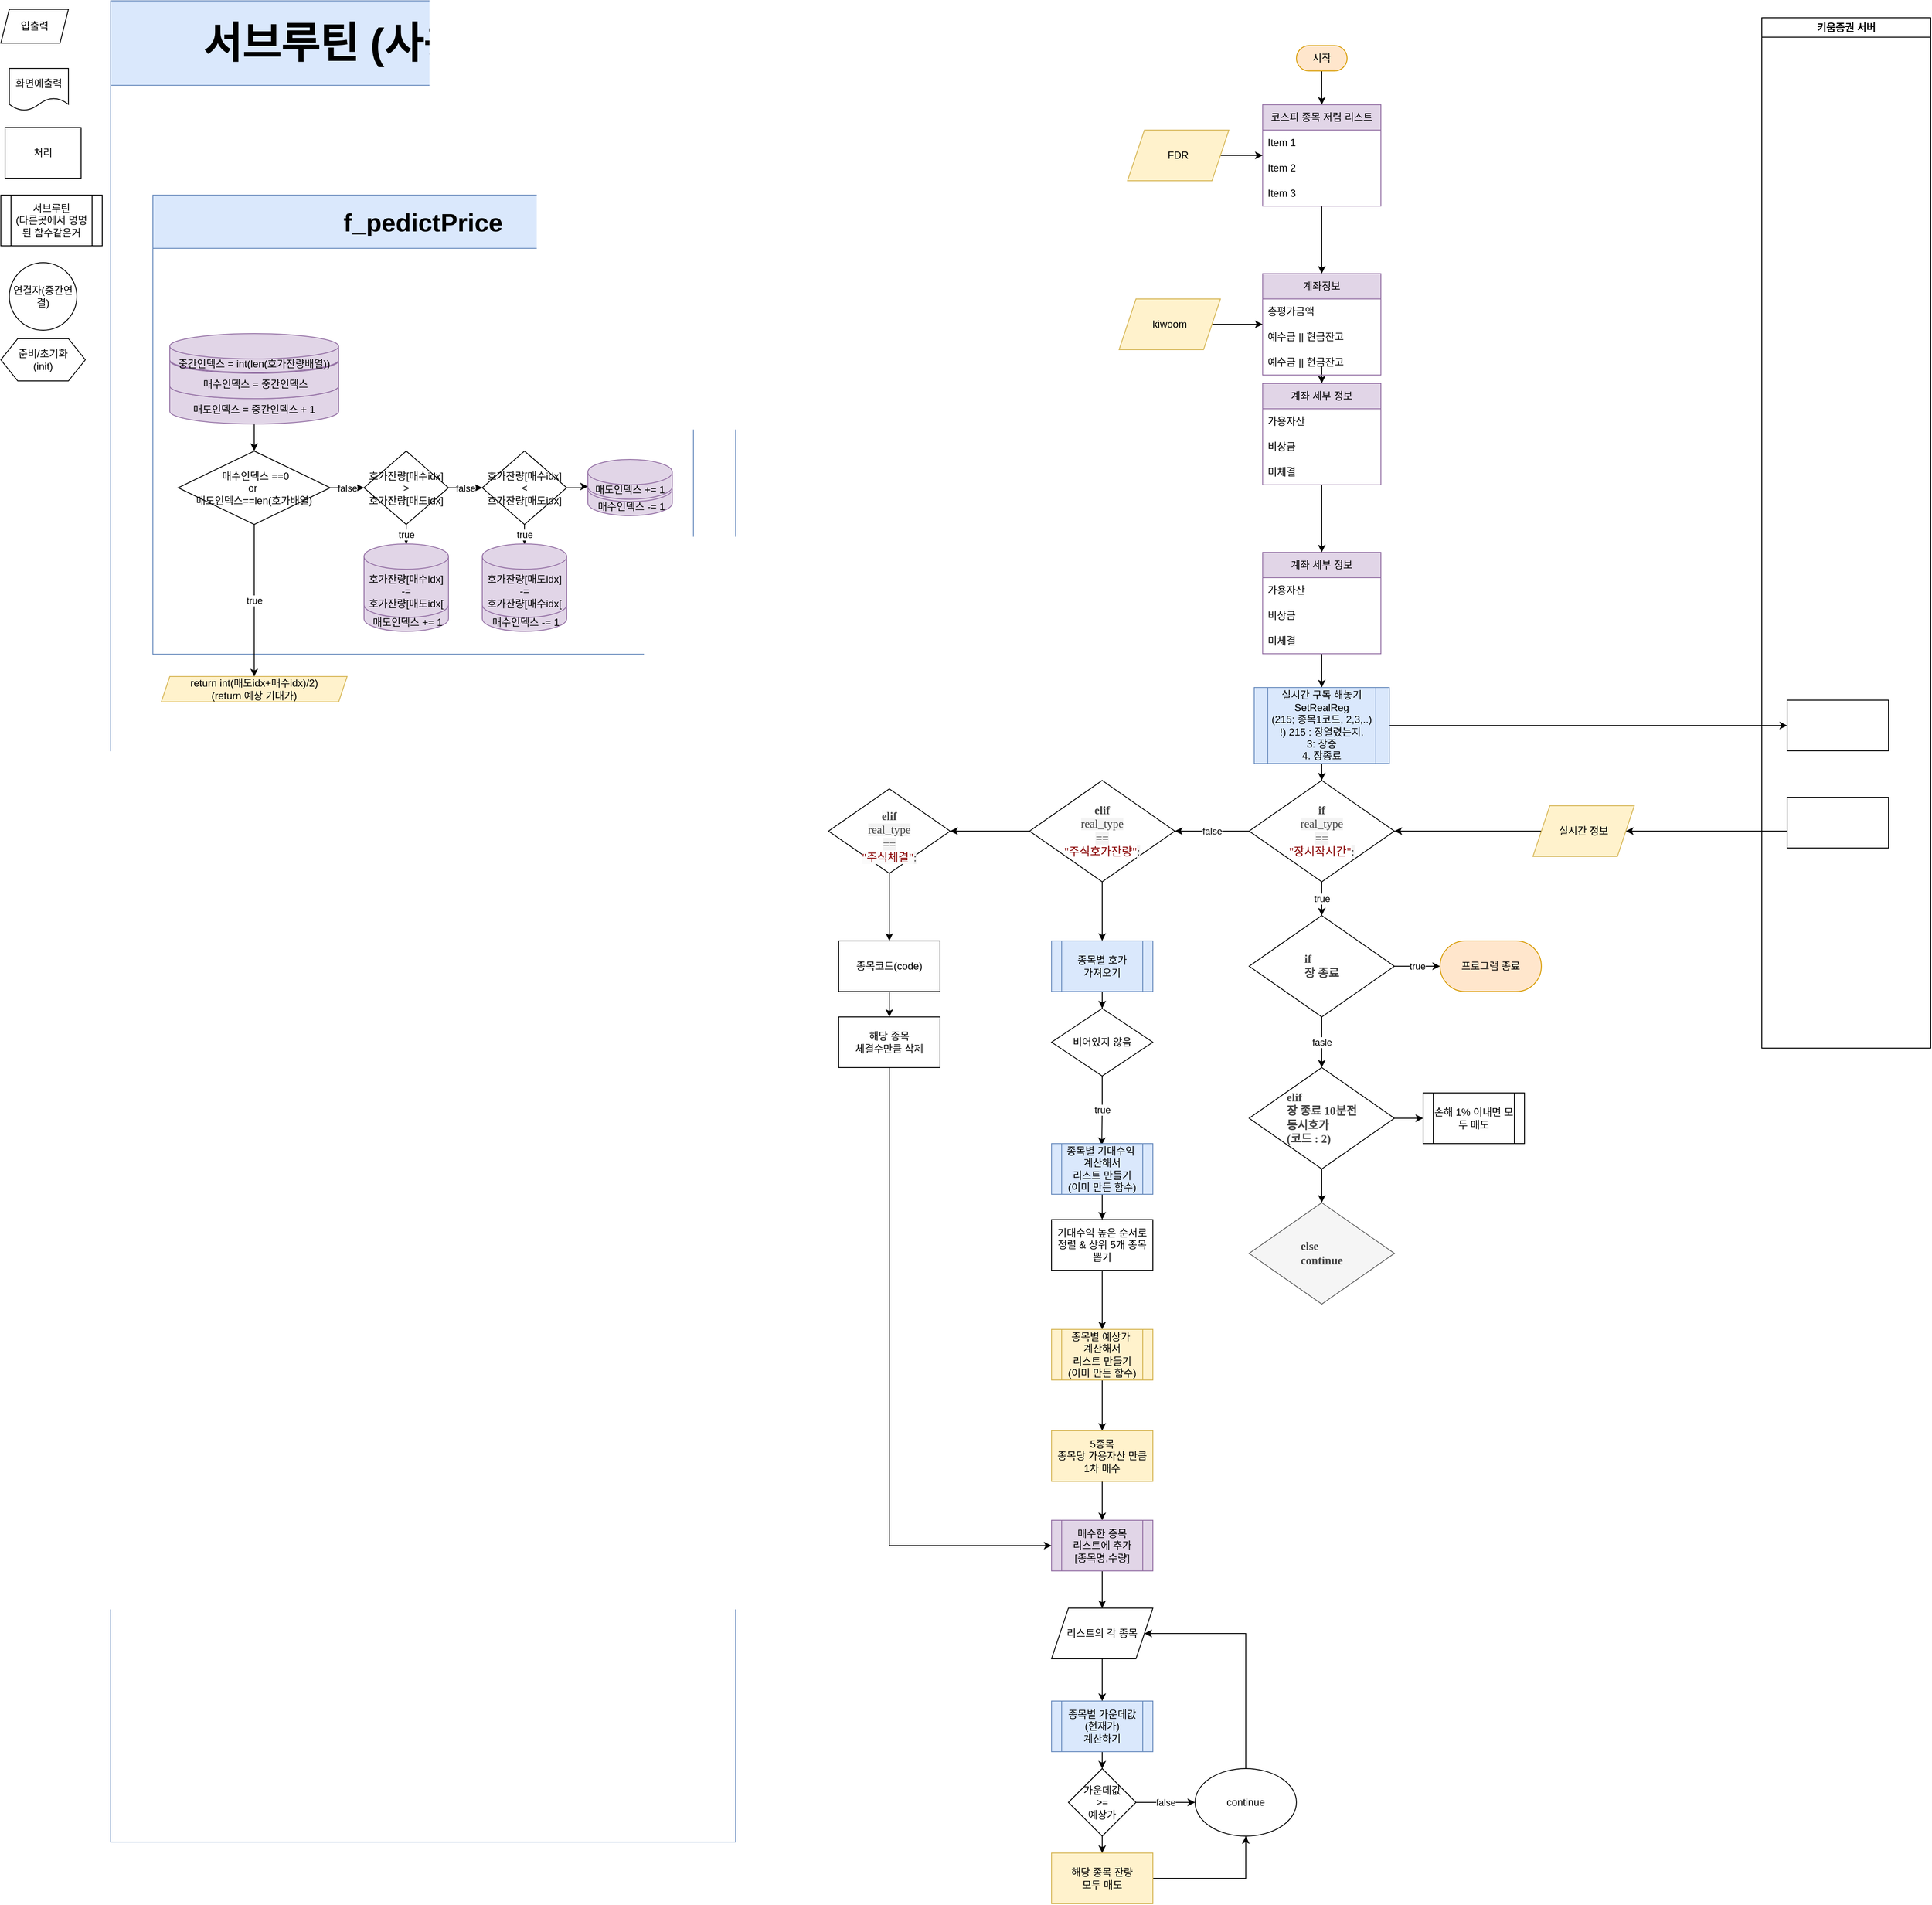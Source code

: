 <mxfile version="21.6.8" type="device">
  <diagram id="YGjR6Hj0XNhJJaSU7bKo" name="페이지-1">
    <mxGraphModel dx="1727" dy="-1315" grid="1" gridSize="10" guides="1" tooltips="1" connect="1" arrows="1" fold="1" page="1" pageScale="1" pageWidth="827" pageHeight="1169" math="0" shadow="0">
      <root>
        <mxCell id="0" />
        <mxCell id="1" parent="0" />
        <mxCell id="ONEI5FyIC6HbMwGvxSEx-1" value="&lt;font style=&quot;font-size: 50px;&quot;&gt;서브루틴 (사용될 함수들)&lt;/font&gt;" style="swimlane;whiteSpace=wrap;html=1;startSize=100;fillColor=#dae8fc;strokeColor=#6c8ebf;" vertex="1" parent="1">
          <mxGeometry x="140" y="2350" width="740" height="2180" as="geometry" />
        </mxCell>
        <mxCell id="ONEI5FyIC6HbMwGvxSEx-2" value="&lt;font style=&quot;font-size: 30px;&quot;&gt;f_pedictPrice&lt;/font&gt;" style="swimlane;whiteSpace=wrap;html=1;startSize=63;fillColor=#dae8fc;strokeColor=#6c8ebf;" vertex="1" parent="ONEI5FyIC6HbMwGvxSEx-1">
          <mxGeometry x="50" y="230" width="640" height="543.5" as="geometry" />
        </mxCell>
        <mxCell id="ONEI5FyIC6HbMwGvxSEx-3" value="&amp;nbsp;매수인덱스 -= 1" style="shape=cylinder3;whiteSpace=wrap;html=1;boundedLbl=1;backgroundOutline=1;size=15;fillColor=#e1d5e7;strokeColor=#9673a6;" vertex="1" parent="ONEI5FyIC6HbMwGvxSEx-2">
          <mxGeometry x="515" y="333" width="100" height="46.5" as="geometry" />
        </mxCell>
        <mxCell id="ONEI5FyIC6HbMwGvxSEx-4" value="&amp;nbsp;매도인덱스 += 1" style="shape=cylinder3;whiteSpace=wrap;html=1;boundedLbl=1;backgroundOutline=1;size=15;fillColor=#e1d5e7;strokeColor=#9673a6;" vertex="1" parent="ONEI5FyIC6HbMwGvxSEx-2">
          <mxGeometry x="250" y="470" width="100" height="46.5" as="geometry" />
        </mxCell>
        <mxCell id="ONEI5FyIC6HbMwGvxSEx-5" value="호가잔량[매수idx]&lt;br&gt;-=&lt;br&gt;호가잔량[매도idx[" style="shape=cylinder3;whiteSpace=wrap;html=1;boundedLbl=1;backgroundOutline=1;size=15;fillColor=#e1d5e7;strokeColor=#9673a6;" vertex="1" parent="ONEI5FyIC6HbMwGvxSEx-2">
          <mxGeometry x="250" y="413" width="100" height="87" as="geometry" />
        </mxCell>
        <mxCell id="ONEI5FyIC6HbMwGvxSEx-6" style="edgeStyle=orthogonalEdgeStyle;rounded=0;orthogonalLoop=1;jettySize=auto;html=1;" edge="1" parent="ONEI5FyIC6HbMwGvxSEx-2" source="ONEI5FyIC6HbMwGvxSEx-7">
          <mxGeometry relative="1" as="geometry">
            <mxPoint x="120.0" y="303" as="targetPoint" />
          </mxGeometry>
        </mxCell>
        <mxCell id="ONEI5FyIC6HbMwGvxSEx-7" value="매도인덱스 = 중간인덱스 + 1" style="shape=cylinder3;whiteSpace=wrap;html=1;boundedLbl=1;backgroundOutline=1;size=15;fillColor=#e1d5e7;strokeColor=#9673a6;" vertex="1" parent="ONEI5FyIC6HbMwGvxSEx-2">
          <mxGeometry x="20" y="211" width="200" height="60" as="geometry" />
        </mxCell>
        <mxCell id="ONEI5FyIC6HbMwGvxSEx-8" value="&amp;nbsp;매수인덱스 = 중간인덱스" style="shape=cylinder3;whiteSpace=wrap;html=1;boundedLbl=1;backgroundOutline=1;size=15;fillColor=#e1d5e7;strokeColor=#9673a6;" vertex="1" parent="ONEI5FyIC6HbMwGvxSEx-2">
          <mxGeometry x="20" y="181" width="200" height="60" as="geometry" />
        </mxCell>
        <mxCell id="ONEI5FyIC6HbMwGvxSEx-9" value="중간인덱스 = int(len(호가잔량배열))" style="shape=cylinder3;whiteSpace=wrap;html=1;boundedLbl=1;backgroundOutline=1;size=15;fillColor=#e1d5e7;strokeColor=#9673a6;" vertex="1" parent="ONEI5FyIC6HbMwGvxSEx-2">
          <mxGeometry x="20" y="164" width="200" height="46" as="geometry" />
        </mxCell>
        <mxCell id="ONEI5FyIC6HbMwGvxSEx-10" value="false" style="edgeStyle=orthogonalEdgeStyle;rounded=0;orthogonalLoop=1;jettySize=auto;html=1;" edge="1" parent="ONEI5FyIC6HbMwGvxSEx-2" source="ONEI5FyIC6HbMwGvxSEx-11" target="ONEI5FyIC6HbMwGvxSEx-14">
          <mxGeometry relative="1" as="geometry" />
        </mxCell>
        <mxCell id="ONEI5FyIC6HbMwGvxSEx-11" value="&amp;nbsp;매수인덱스 ==0&lt;br&gt;or&amp;nbsp;&lt;br&gt;매도인덱스==len(호가배열)" style="rhombus;whiteSpace=wrap;html=1;" vertex="1" parent="ONEI5FyIC6HbMwGvxSEx-2">
          <mxGeometry x="30" y="303" width="180" height="87" as="geometry" />
        </mxCell>
        <mxCell id="ONEI5FyIC6HbMwGvxSEx-12" value="true" style="edgeStyle=orthogonalEdgeStyle;rounded=0;orthogonalLoop=1;jettySize=auto;html=1;entryX=0.5;entryY=0;entryDx=0;entryDy=0;entryPerimeter=0;" edge="1" parent="ONEI5FyIC6HbMwGvxSEx-2" target="ONEI5FyIC6HbMwGvxSEx-5">
          <mxGeometry relative="1" as="geometry">
            <mxPoint x="300" y="390" as="sourcePoint" />
            <mxPoint x="300" y="483.5" as="targetPoint" />
          </mxGeometry>
        </mxCell>
        <mxCell id="ONEI5FyIC6HbMwGvxSEx-13" value="false" style="edgeStyle=orthogonalEdgeStyle;rounded=0;orthogonalLoop=1;jettySize=auto;html=1;entryX=0;entryY=0.5;entryDx=0;entryDy=0;" edge="1" parent="ONEI5FyIC6HbMwGvxSEx-2" source="ONEI5FyIC6HbMwGvxSEx-14" target="ONEI5FyIC6HbMwGvxSEx-16">
          <mxGeometry relative="1" as="geometry">
            <mxPoint x="380.044" y="346.538" as="targetPoint" />
          </mxGeometry>
        </mxCell>
        <mxCell id="ONEI5FyIC6HbMwGvxSEx-14" value="호가잔량[매수idx]&lt;br&gt;&amp;gt;&lt;br&gt;호가잔량[매도idx]" style="rhombus;whiteSpace=wrap;html=1;" vertex="1" parent="ONEI5FyIC6HbMwGvxSEx-2">
          <mxGeometry x="250" y="303" width="100" height="87" as="geometry" />
        </mxCell>
        <mxCell id="ONEI5FyIC6HbMwGvxSEx-15" value="true" style="edgeStyle=orthogonalEdgeStyle;rounded=0;orthogonalLoop=1;jettySize=auto;html=1;entryX=0.5;entryY=0;entryDx=0;entryDy=0;entryPerimeter=0;" edge="1" parent="ONEI5FyIC6HbMwGvxSEx-2" source="ONEI5FyIC6HbMwGvxSEx-16" target="ONEI5FyIC6HbMwGvxSEx-18">
          <mxGeometry relative="1" as="geometry" />
        </mxCell>
        <mxCell id="ONEI5FyIC6HbMwGvxSEx-16" value="호가잔량[매수idx]&lt;br&gt;&amp;lt;&lt;br&gt;호가잔량[매도idx]" style="rhombus;whiteSpace=wrap;html=1;" vertex="1" parent="ONEI5FyIC6HbMwGvxSEx-2">
          <mxGeometry x="390" y="303" width="100" height="87" as="geometry" />
        </mxCell>
        <mxCell id="ONEI5FyIC6HbMwGvxSEx-17" value="&amp;nbsp;매수인덱스 -= 1" style="shape=cylinder3;whiteSpace=wrap;html=1;boundedLbl=1;backgroundOutline=1;size=15;fillColor=#e1d5e7;strokeColor=#9673a6;" vertex="1" parent="ONEI5FyIC6HbMwGvxSEx-2">
          <mxGeometry x="390" y="470" width="100" height="46.5" as="geometry" />
        </mxCell>
        <mxCell id="ONEI5FyIC6HbMwGvxSEx-18" value="호가잔량[매도idx]&lt;br&gt;-=&lt;br&gt;호가잔량[매수idx[" style="shape=cylinder3;whiteSpace=wrap;html=1;boundedLbl=1;backgroundOutline=1;size=15;fillColor=#e1d5e7;strokeColor=#9673a6;" vertex="1" parent="ONEI5FyIC6HbMwGvxSEx-2">
          <mxGeometry x="390" y="413" width="100" height="87" as="geometry" />
        </mxCell>
        <mxCell id="ONEI5FyIC6HbMwGvxSEx-19" value="매도인덱스 += 1" style="shape=cylinder3;whiteSpace=wrap;html=1;boundedLbl=1;backgroundOutline=1;size=15;fillColor=#e1d5e7;strokeColor=#9673a6;" vertex="1" parent="ONEI5FyIC6HbMwGvxSEx-2">
          <mxGeometry x="515" y="313" width="100" height="47" as="geometry" />
        </mxCell>
        <mxCell id="ONEI5FyIC6HbMwGvxSEx-20" style="edgeStyle=orthogonalEdgeStyle;rounded=0;orthogonalLoop=1;jettySize=auto;html=1;entryX=0;entryY=1;entryDx=0;entryDy=-15;entryPerimeter=0;" edge="1" parent="ONEI5FyIC6HbMwGvxSEx-2" source="ONEI5FyIC6HbMwGvxSEx-16" target="ONEI5FyIC6HbMwGvxSEx-19">
          <mxGeometry relative="1" as="geometry" />
        </mxCell>
        <mxCell id="ONEI5FyIC6HbMwGvxSEx-21" value="return&amp;nbsp;int(매도idx+매수idx)/2)&lt;br&gt;(return 예상 기대가)" style="shape=parallelogram;perimeter=parallelogramPerimeter;whiteSpace=wrap;html=1;fixedSize=1;size=10;fillColor=#fff2cc;strokeColor=#d6b656;" vertex="1" parent="ONEI5FyIC6HbMwGvxSEx-1">
          <mxGeometry x="60" y="800" width="220" height="30" as="geometry" />
        </mxCell>
        <mxCell id="ONEI5FyIC6HbMwGvxSEx-22" value="true" style="edgeStyle=orthogonalEdgeStyle;rounded=0;orthogonalLoop=1;jettySize=auto;html=1;" edge="1" parent="ONEI5FyIC6HbMwGvxSEx-1" source="ONEI5FyIC6HbMwGvxSEx-11" target="ONEI5FyIC6HbMwGvxSEx-21">
          <mxGeometry relative="1" as="geometry">
            <mxPoint x="170.0" y="743" as="targetPoint" />
          </mxGeometry>
        </mxCell>
        <mxCell id="ONEI5FyIC6HbMwGvxSEx-23" value="입출력" style="shape=parallelogram;perimeter=parallelogramPerimeter;whiteSpace=wrap;html=1;fixedSize=1;size=10;" vertex="1" parent="1">
          <mxGeometry x="10" y="2360" width="80" height="40" as="geometry" />
        </mxCell>
        <mxCell id="ONEI5FyIC6HbMwGvxSEx-24" value="화면에출력" style="shape=document;whiteSpace=wrap;html=1;boundedLbl=1;" vertex="1" parent="1">
          <mxGeometry x="20" y="2430" width="70" height="50" as="geometry" />
        </mxCell>
        <mxCell id="ONEI5FyIC6HbMwGvxSEx-25" value="처리" style="rounded=0;whiteSpace=wrap;html=1;" vertex="1" parent="1">
          <mxGeometry x="15" y="2500" width="90" height="60" as="geometry" />
        </mxCell>
        <mxCell id="ONEI5FyIC6HbMwGvxSEx-26" value="서브루틴&lt;br&gt;(다른곳에서 명명된 함수같은거" style="shape=process;whiteSpace=wrap;html=1;backgroundOutline=1;" vertex="1" parent="1">
          <mxGeometry x="10" y="2580" width="120" height="60" as="geometry" />
        </mxCell>
        <mxCell id="ONEI5FyIC6HbMwGvxSEx-27" value="연결자(중간연결)" style="ellipse;whiteSpace=wrap;html=1;aspect=fixed;" vertex="1" parent="1">
          <mxGeometry x="20" y="2660" width="80" height="80" as="geometry" />
        </mxCell>
        <mxCell id="ONEI5FyIC6HbMwGvxSEx-28" value="준비/초기화&lt;br&gt;(init)" style="shape=hexagon;perimeter=hexagonPerimeter2;whiteSpace=wrap;html=1;fixedSize=1;" vertex="1" parent="1">
          <mxGeometry x="10" y="2750" width="100" height="50" as="geometry" />
        </mxCell>
        <mxCell id="ONEI5FyIC6HbMwGvxSEx-30" style="edgeStyle=orthogonalEdgeStyle;rounded=0;orthogonalLoop=1;jettySize=auto;html=1;entryX=0.5;entryY=0;entryDx=0;entryDy=0;" edge="1" parent="1" source="ONEI5FyIC6HbMwGvxSEx-31" target="ONEI5FyIC6HbMwGvxSEx-33">
          <mxGeometry relative="1" as="geometry">
            <mxPoint x="1574" y="2473" as="targetPoint" />
          </mxGeometry>
        </mxCell>
        <mxCell id="ONEI5FyIC6HbMwGvxSEx-31" value="시작" style="rounded=1;whiteSpace=wrap;html=1;arcSize=50;fillColor=#ffe6cc;strokeColor=#d79b00;" vertex="1" parent="1">
          <mxGeometry x="1544" y="2403" width="60" height="30" as="geometry" />
        </mxCell>
        <mxCell id="ONEI5FyIC6HbMwGvxSEx-32" value="" style="edgeStyle=orthogonalEdgeStyle;rounded=0;orthogonalLoop=1;jettySize=auto;html=1;" edge="1" parent="1" source="ONEI5FyIC6HbMwGvxSEx-33" target="ONEI5FyIC6HbMwGvxSEx-40">
          <mxGeometry relative="1" as="geometry" />
        </mxCell>
        <mxCell id="ONEI5FyIC6HbMwGvxSEx-33" value="코스피 종목 저렴 리스트" style="swimlane;fontStyle=0;childLayout=stackLayout;horizontal=1;startSize=30;horizontalStack=0;resizeParent=1;resizeParentMax=0;resizeLast=0;collapsible=1;marginBottom=0;whiteSpace=wrap;html=1;fillColor=#e1d5e7;strokeColor=#9673a6;" vertex="1" parent="1">
          <mxGeometry x="1504" y="2473" width="140" height="120" as="geometry" />
        </mxCell>
        <mxCell id="ONEI5FyIC6HbMwGvxSEx-34" value="Item 1" style="text;strokeColor=none;fillColor=none;align=left;verticalAlign=middle;spacingLeft=4;spacingRight=4;overflow=hidden;points=[[0,0.5],[1,0.5]];portConstraint=eastwest;rotatable=0;whiteSpace=wrap;html=1;" vertex="1" parent="ONEI5FyIC6HbMwGvxSEx-33">
          <mxGeometry y="30" width="140" height="30" as="geometry" />
        </mxCell>
        <mxCell id="ONEI5FyIC6HbMwGvxSEx-35" value="Item 2" style="text;strokeColor=none;fillColor=none;align=left;verticalAlign=middle;spacingLeft=4;spacingRight=4;overflow=hidden;points=[[0,0.5],[1,0.5]];portConstraint=eastwest;rotatable=0;whiteSpace=wrap;html=1;" vertex="1" parent="ONEI5FyIC6HbMwGvxSEx-33">
          <mxGeometry y="60" width="140" height="30" as="geometry" />
        </mxCell>
        <mxCell id="ONEI5FyIC6HbMwGvxSEx-36" value="Item 3" style="text;strokeColor=none;fillColor=none;align=left;verticalAlign=middle;spacingLeft=4;spacingRight=4;overflow=hidden;points=[[0,0.5],[1,0.5]];portConstraint=eastwest;rotatable=0;whiteSpace=wrap;html=1;" vertex="1" parent="ONEI5FyIC6HbMwGvxSEx-33">
          <mxGeometry y="90" width="140" height="30" as="geometry" />
        </mxCell>
        <mxCell id="ONEI5FyIC6HbMwGvxSEx-37" style="edgeStyle=orthogonalEdgeStyle;rounded=0;orthogonalLoop=1;jettySize=auto;html=1;" edge="1" parent="1" source="ONEI5FyIC6HbMwGvxSEx-38" target="ONEI5FyIC6HbMwGvxSEx-33">
          <mxGeometry relative="1" as="geometry" />
        </mxCell>
        <mxCell id="ONEI5FyIC6HbMwGvxSEx-38" value="FDR" style="shape=parallelogram;perimeter=parallelogramPerimeter;whiteSpace=wrap;html=1;fixedSize=1;fillColor=#fff2cc;strokeColor=#d6b656;" vertex="1" parent="1">
          <mxGeometry x="1344" y="2503" width="120" height="60" as="geometry" />
        </mxCell>
        <mxCell id="ONEI5FyIC6HbMwGvxSEx-39" value="" style="edgeStyle=orthogonalEdgeStyle;rounded=0;orthogonalLoop=1;jettySize=auto;html=1;" edge="1" parent="1" source="ONEI5FyIC6HbMwGvxSEx-40" target="ONEI5FyIC6HbMwGvxSEx-47">
          <mxGeometry relative="1" as="geometry" />
        </mxCell>
        <mxCell id="ONEI5FyIC6HbMwGvxSEx-40" value="계좌정보" style="swimlane;fontStyle=0;childLayout=stackLayout;horizontal=1;startSize=30;horizontalStack=0;resizeParent=1;resizeParentMax=0;resizeLast=0;collapsible=1;marginBottom=0;whiteSpace=wrap;html=1;fillColor=#e1d5e7;strokeColor=#9673a6;" vertex="1" parent="1">
          <mxGeometry x="1504" y="2673" width="140" height="120" as="geometry" />
        </mxCell>
        <mxCell id="ONEI5FyIC6HbMwGvxSEx-41" value="총평가금액" style="text;strokeColor=none;fillColor=none;align=left;verticalAlign=middle;spacingLeft=4;spacingRight=4;overflow=hidden;points=[[0,0.5],[1,0.5]];portConstraint=eastwest;rotatable=0;whiteSpace=wrap;html=1;" vertex="1" parent="ONEI5FyIC6HbMwGvxSEx-40">
          <mxGeometry y="30" width="140" height="30" as="geometry" />
        </mxCell>
        <mxCell id="ONEI5FyIC6HbMwGvxSEx-42" value="예수금 || 현금잔고" style="text;strokeColor=none;fillColor=none;align=left;verticalAlign=middle;spacingLeft=4;spacingRight=4;overflow=hidden;points=[[0,0.5],[1,0.5]];portConstraint=eastwest;rotatable=0;whiteSpace=wrap;html=1;" vertex="1" parent="ONEI5FyIC6HbMwGvxSEx-40">
          <mxGeometry y="60" width="140" height="30" as="geometry" />
        </mxCell>
        <mxCell id="ONEI5FyIC6HbMwGvxSEx-43" value="예수금 || 현금잔고" style="text;strokeColor=none;fillColor=none;align=left;verticalAlign=middle;spacingLeft=4;spacingRight=4;overflow=hidden;points=[[0,0.5],[1,0.5]];portConstraint=eastwest;rotatable=0;whiteSpace=wrap;html=1;" vertex="1" parent="ONEI5FyIC6HbMwGvxSEx-40">
          <mxGeometry y="90" width="140" height="30" as="geometry" />
        </mxCell>
        <mxCell id="ONEI5FyIC6HbMwGvxSEx-44" style="edgeStyle=orthogonalEdgeStyle;rounded=0;orthogonalLoop=1;jettySize=auto;html=1;" edge="1" parent="1" source="ONEI5FyIC6HbMwGvxSEx-45" target="ONEI5FyIC6HbMwGvxSEx-40">
          <mxGeometry relative="1" as="geometry" />
        </mxCell>
        <mxCell id="ONEI5FyIC6HbMwGvxSEx-45" value="kiwoom" style="shape=parallelogram;perimeter=parallelogramPerimeter;whiteSpace=wrap;html=1;fixedSize=1;fillColor=#fff2cc;strokeColor=#d6b656;" vertex="1" parent="1">
          <mxGeometry x="1334" y="2703" width="120" height="60" as="geometry" />
        </mxCell>
        <mxCell id="ONEI5FyIC6HbMwGvxSEx-46" value="" style="edgeStyle=orthogonalEdgeStyle;rounded=0;orthogonalLoop=1;jettySize=auto;html=1;" edge="1" parent="1" source="ONEI5FyIC6HbMwGvxSEx-47" target="ONEI5FyIC6HbMwGvxSEx-52">
          <mxGeometry relative="1" as="geometry" />
        </mxCell>
        <mxCell id="ONEI5FyIC6HbMwGvxSEx-47" value="계좌 세부 정보" style="swimlane;fontStyle=0;childLayout=stackLayout;horizontal=1;startSize=30;horizontalStack=0;resizeParent=1;resizeParentMax=0;resizeLast=0;collapsible=1;marginBottom=0;whiteSpace=wrap;html=1;fillColor=#e1d5e7;strokeColor=#9673a6;" vertex="1" parent="1">
          <mxGeometry x="1504" y="2803" width="140" height="120" as="geometry" />
        </mxCell>
        <mxCell id="ONEI5FyIC6HbMwGvxSEx-48" value="가용자산" style="text;strokeColor=none;fillColor=none;align=left;verticalAlign=middle;spacingLeft=4;spacingRight=4;overflow=hidden;points=[[0,0.5],[1,0.5]];portConstraint=eastwest;rotatable=0;whiteSpace=wrap;html=1;" vertex="1" parent="ONEI5FyIC6HbMwGvxSEx-47">
          <mxGeometry y="30" width="140" height="30" as="geometry" />
        </mxCell>
        <mxCell id="ONEI5FyIC6HbMwGvxSEx-49" value="비상금" style="text;strokeColor=none;fillColor=none;align=left;verticalAlign=middle;spacingLeft=4;spacingRight=4;overflow=hidden;points=[[0,0.5],[1,0.5]];portConstraint=eastwest;rotatable=0;whiteSpace=wrap;html=1;" vertex="1" parent="ONEI5FyIC6HbMwGvxSEx-47">
          <mxGeometry y="60" width="140" height="30" as="geometry" />
        </mxCell>
        <mxCell id="ONEI5FyIC6HbMwGvxSEx-50" value="미체결" style="text;strokeColor=none;fillColor=none;align=left;verticalAlign=middle;spacingLeft=4;spacingRight=4;overflow=hidden;points=[[0,0.5],[1,0.5]];portConstraint=eastwest;rotatable=0;whiteSpace=wrap;html=1;" vertex="1" parent="ONEI5FyIC6HbMwGvxSEx-47">
          <mxGeometry y="90" width="140" height="30" as="geometry" />
        </mxCell>
        <mxCell id="ONEI5FyIC6HbMwGvxSEx-51" style="edgeStyle=orthogonalEdgeStyle;rounded=0;orthogonalLoop=1;jettySize=auto;html=1;entryX=0.5;entryY=0;entryDx=0;entryDy=0;" edge="1" parent="1" source="ONEI5FyIC6HbMwGvxSEx-52" target="ONEI5FyIC6HbMwGvxSEx-58">
          <mxGeometry relative="1" as="geometry">
            <mxPoint x="1574" y="3163" as="targetPoint" />
          </mxGeometry>
        </mxCell>
        <mxCell id="ONEI5FyIC6HbMwGvxSEx-52" value="계좌 세부 정보" style="swimlane;fontStyle=0;childLayout=stackLayout;horizontal=1;startSize=30;horizontalStack=0;resizeParent=1;resizeParentMax=0;resizeLast=0;collapsible=1;marginBottom=0;whiteSpace=wrap;html=1;fillColor=#e1d5e7;strokeColor=#9673a6;" vertex="1" parent="1">
          <mxGeometry x="1504" y="3003" width="140" height="120" as="geometry" />
        </mxCell>
        <mxCell id="ONEI5FyIC6HbMwGvxSEx-53" value="가용자산" style="text;strokeColor=none;fillColor=none;align=left;verticalAlign=middle;spacingLeft=4;spacingRight=4;overflow=hidden;points=[[0,0.5],[1,0.5]];portConstraint=eastwest;rotatable=0;whiteSpace=wrap;html=1;" vertex="1" parent="ONEI5FyIC6HbMwGvxSEx-52">
          <mxGeometry y="30" width="140" height="30" as="geometry" />
        </mxCell>
        <mxCell id="ONEI5FyIC6HbMwGvxSEx-54" value="비상금" style="text;strokeColor=none;fillColor=none;align=left;verticalAlign=middle;spacingLeft=4;spacingRight=4;overflow=hidden;points=[[0,0.5],[1,0.5]];portConstraint=eastwest;rotatable=0;whiteSpace=wrap;html=1;" vertex="1" parent="ONEI5FyIC6HbMwGvxSEx-52">
          <mxGeometry y="60" width="140" height="30" as="geometry" />
        </mxCell>
        <mxCell id="ONEI5FyIC6HbMwGvxSEx-55" value="미체결" style="text;strokeColor=none;fillColor=none;align=left;verticalAlign=middle;spacingLeft=4;spacingRight=4;overflow=hidden;points=[[0,0.5],[1,0.5]];portConstraint=eastwest;rotatable=0;whiteSpace=wrap;html=1;" vertex="1" parent="ONEI5FyIC6HbMwGvxSEx-52">
          <mxGeometry y="90" width="140" height="30" as="geometry" />
        </mxCell>
        <mxCell id="ONEI5FyIC6HbMwGvxSEx-56" style="edgeStyle=orthogonalEdgeStyle;rounded=0;orthogonalLoop=1;jettySize=auto;html=1;entryX=0.5;entryY=0;entryDx=0;entryDy=0;" edge="1" parent="1" source="ONEI5FyIC6HbMwGvxSEx-58" target="ONEI5FyIC6HbMwGvxSEx-61">
          <mxGeometry relative="1" as="geometry" />
        </mxCell>
        <mxCell id="ONEI5FyIC6HbMwGvxSEx-57" style="edgeStyle=orthogonalEdgeStyle;rounded=0;orthogonalLoop=1;jettySize=auto;html=1;entryX=0;entryY=0.5;entryDx=0;entryDy=0;" edge="1" parent="1" source="ONEI5FyIC6HbMwGvxSEx-58" target="ONEI5FyIC6HbMwGvxSEx-66">
          <mxGeometry relative="1" as="geometry" />
        </mxCell>
        <mxCell id="ONEI5FyIC6HbMwGvxSEx-58" value="실시간 구독 해놓기&lt;br&gt;SetRealReg&lt;br&gt;(215; 종목1코드, 2,3,..)&lt;br&gt;!) 215 : 장열렸는지.&lt;br&gt;3: 장중&lt;br&gt;4. 장종료" style="shape=process;whiteSpace=wrap;html=1;backgroundOutline=1;fillColor=#dae8fc;strokeColor=#6c8ebf;" vertex="1" parent="1">
          <mxGeometry x="1494" y="3163" width="160" height="90" as="geometry" />
        </mxCell>
        <mxCell id="ONEI5FyIC6HbMwGvxSEx-59" value="false" style="edgeStyle=orthogonalEdgeStyle;rounded=0;orthogonalLoop=1;jettySize=auto;html=1;" edge="1" parent="1" source="ONEI5FyIC6HbMwGvxSEx-61" target="ONEI5FyIC6HbMwGvxSEx-64">
          <mxGeometry relative="1" as="geometry">
            <mxPoint x="1574" y="3453" as="targetPoint" />
          </mxGeometry>
        </mxCell>
        <mxCell id="ONEI5FyIC6HbMwGvxSEx-60" value="true" style="edgeStyle=orthogonalEdgeStyle;rounded=0;orthogonalLoop=1;jettySize=auto;html=1;" edge="1" parent="1" source="ONEI5FyIC6HbMwGvxSEx-61" target="ONEI5FyIC6HbMwGvxSEx-79">
          <mxGeometry relative="1" as="geometry">
            <mxPoint x="1574.0" y="3463" as="targetPoint" />
          </mxGeometry>
        </mxCell>
        <mxCell id="ONEI5FyIC6HbMwGvxSEx-61" value=" &lt;span style=&quot;box-sizing: border-box; font-size: 13.6px; font-weight: 700; color: rgb(68, 68, 68); font-family: &amp;quot;SF Mono&amp;quot;, Consolas, Menlo; font-variant-ligatures: common-ligatures; text-align: start;&quot; class=&quot;hljs-keyword&quot;&gt;if&lt;/span&gt;&lt;span style=&quot;color: rgb(68, 68, 68); font-family: &amp;quot;SF Mono&amp;quot;, Consolas, Menlo; font-size: 13.6px; font-variant-ligatures: common-ligatures; text-align: start; background-color: rgb(243, 243, 243);&quot;&gt; &lt;br&gt;real_type &lt;br&gt;== &lt;br&gt;&lt;/span&gt;&lt;span style=&quot;box-sizing: border-box; font-size: 13.6px; color: rgb(136, 0, 0); font-family: &amp;quot;SF Mono&amp;quot;, Consolas, Menlo; font-variant-ligatures: common-ligatures; text-align: start;&quot; class=&quot;hljs-string&quot;&gt;&quot;장시작시간&quot;&lt;/span&gt;&lt;span style=&quot;color: rgb(68, 68, 68); font-family: &amp;quot;SF Mono&amp;quot;, Consolas, Menlo; font-size: 13.6px; font-variant-ligatures: common-ligatures; text-align: start; background-color: rgb(243, 243, 243);&quot;&gt;:&lt;/span&gt;" style="rhombus;whiteSpace=wrap;html=1;" vertex="1" parent="1">
          <mxGeometry x="1488" y="3273" width="172" height="120" as="geometry" />
        </mxCell>
        <mxCell id="ONEI5FyIC6HbMwGvxSEx-62" style="edgeStyle=orthogonalEdgeStyle;rounded=0;orthogonalLoop=1;jettySize=auto;html=1;" edge="1" parent="1" source="ONEI5FyIC6HbMwGvxSEx-64" target="ONEI5FyIC6HbMwGvxSEx-72">
          <mxGeometry relative="1" as="geometry">
            <mxPoint x="1314.0" y="3463" as="targetPoint" />
          </mxGeometry>
        </mxCell>
        <mxCell id="ONEI5FyIC6HbMwGvxSEx-63" value="" style="edgeStyle=orthogonalEdgeStyle;rounded=0;orthogonalLoop=1;jettySize=auto;html=1;" edge="1" parent="1" source="ONEI5FyIC6HbMwGvxSEx-64" target="ONEI5FyIC6HbMwGvxSEx-93">
          <mxGeometry relative="1" as="geometry" />
        </mxCell>
        <mxCell id="ONEI5FyIC6HbMwGvxSEx-64" value=" &lt;span style=&quot;box-sizing: border-box; font-size: 13.6px; font-weight: 700; color: rgb(68, 68, 68); font-family: &amp;quot;SF Mono&amp;quot;, Consolas, Menlo; font-variant-ligatures: common-ligatures; text-align: start;&quot; class=&quot;hljs-keyword&quot;&gt;elif&lt;/span&gt;&lt;span style=&quot;color: rgb(68, 68, 68); font-family: &amp;quot;SF Mono&amp;quot;, Consolas, Menlo; font-size: 13.6px; font-variant-ligatures: common-ligatures; text-align: start; background-color: rgb(243, 243, 243);&quot;&gt; &lt;br&gt;real_type &lt;br&gt;== &lt;br&gt;&lt;/span&gt;&lt;span style=&quot;box-sizing: border-box; font-size: 13.6px; color: rgb(136, 0, 0); font-family: &amp;quot;SF Mono&amp;quot;, Consolas, Menlo; font-variant-ligatures: common-ligatures; text-align: start;&quot; class=&quot;hljs-string&quot;&gt;&quot;주식호가잔량&quot;&lt;/span&gt;&lt;span style=&quot;color: rgb(68, 68, 68); font-family: &amp;quot;SF Mono&amp;quot;, Consolas, Menlo; font-size: 13.6px; font-variant-ligatures: common-ligatures; text-align: start; background-color: rgb(243, 243, 243);&quot;&gt;:&lt;/span&gt;" style="rhombus;whiteSpace=wrap;html=1;" vertex="1" parent="1">
          <mxGeometry x="1228" y="3273" width="172" height="120" as="geometry" />
        </mxCell>
        <mxCell id="ONEI5FyIC6HbMwGvxSEx-65" value="키움증권 서버" style="swimlane;whiteSpace=wrap;html=1;" vertex="1" parent="1">
          <mxGeometry x="2095" y="2370" width="200" height="1220" as="geometry" />
        </mxCell>
        <mxCell id="ONEI5FyIC6HbMwGvxSEx-66" value="" style="rounded=0;whiteSpace=wrap;html=1;" vertex="1" parent="ONEI5FyIC6HbMwGvxSEx-65">
          <mxGeometry x="30" y="808" width="120" height="60" as="geometry" />
        </mxCell>
        <mxCell id="ONEI5FyIC6HbMwGvxSEx-67" value="" style="rounded=0;whiteSpace=wrap;html=1;" vertex="1" parent="ONEI5FyIC6HbMwGvxSEx-65">
          <mxGeometry x="30" y="923" width="120" height="60" as="geometry" />
        </mxCell>
        <mxCell id="ONEI5FyIC6HbMwGvxSEx-68" style="edgeStyle=orthogonalEdgeStyle;rounded=0;orthogonalLoop=1;jettySize=auto;html=1;" edge="1" parent="1" source="ONEI5FyIC6HbMwGvxSEx-69" target="ONEI5FyIC6HbMwGvxSEx-61">
          <mxGeometry relative="1" as="geometry" />
        </mxCell>
        <mxCell id="ONEI5FyIC6HbMwGvxSEx-69" value="실시간 정보" style="shape=parallelogram;perimeter=parallelogramPerimeter;whiteSpace=wrap;html=1;fixedSize=1;fillColor=#fff2cc;strokeColor=#d6b656;" vertex="1" parent="1">
          <mxGeometry x="1824" y="3303" width="120" height="60" as="geometry" />
        </mxCell>
        <mxCell id="ONEI5FyIC6HbMwGvxSEx-70" style="edgeStyle=orthogonalEdgeStyle;rounded=0;orthogonalLoop=1;jettySize=auto;html=1;entryX=1;entryY=0.5;entryDx=0;entryDy=0;" edge="1" parent="1" source="ONEI5FyIC6HbMwGvxSEx-67" target="ONEI5FyIC6HbMwGvxSEx-69">
          <mxGeometry relative="1" as="geometry">
            <Array as="points">
              <mxPoint x="1984" y="3333" />
              <mxPoint x="1984" y="3333" />
            </Array>
          </mxGeometry>
        </mxCell>
        <mxCell id="ONEI5FyIC6HbMwGvxSEx-71" style="edgeStyle=orthogonalEdgeStyle;rounded=0;orthogonalLoop=1;jettySize=auto;html=1;" edge="1" parent="1" source="ONEI5FyIC6HbMwGvxSEx-72" target="ONEI5FyIC6HbMwGvxSEx-74">
          <mxGeometry relative="1" as="geometry">
            <mxPoint x="1314.0" y="3573" as="targetPoint" />
          </mxGeometry>
        </mxCell>
        <mxCell id="ONEI5FyIC6HbMwGvxSEx-72" value="종목별 호가 &lt;br&gt;가져오기" style="shape=process;whiteSpace=wrap;html=1;backgroundOutline=1;fillColor=#dae8fc;strokeColor=#6c8ebf;" vertex="1" parent="1">
          <mxGeometry x="1254" y="3463" width="120" height="60" as="geometry" />
        </mxCell>
        <mxCell id="ONEI5FyIC6HbMwGvxSEx-73" value="true" style="edgeStyle=orthogonalEdgeStyle;rounded=0;orthogonalLoop=1;jettySize=auto;html=1;entryX=0.496;entryY=0.03;entryDx=0;entryDy=0;entryPerimeter=0;" edge="1" parent="1" source="ONEI5FyIC6HbMwGvxSEx-74" target="ONEI5FyIC6HbMwGvxSEx-76">
          <mxGeometry relative="1" as="geometry">
            <mxPoint x="1314" y="3693" as="targetPoint" />
          </mxGeometry>
        </mxCell>
        <mxCell id="ONEI5FyIC6HbMwGvxSEx-74" value="비어있지 않음" style="rhombus;whiteSpace=wrap;html=1;" vertex="1" parent="1">
          <mxGeometry x="1254" y="3543" width="120" height="80" as="geometry" />
        </mxCell>
        <mxCell id="ONEI5FyIC6HbMwGvxSEx-75" value="" style="edgeStyle=orthogonalEdgeStyle;rounded=0;orthogonalLoop=1;jettySize=auto;html=1;" edge="1" parent="1" source="ONEI5FyIC6HbMwGvxSEx-76" target="ONEI5FyIC6HbMwGvxSEx-85">
          <mxGeometry relative="1" as="geometry" />
        </mxCell>
        <mxCell id="ONEI5FyIC6HbMwGvxSEx-76" value="종목별 기대수익&amp;nbsp;&lt;br&gt;계산해서&lt;br&gt;리스트 만들기&lt;br&gt;(이미 만든 함수)" style="shape=process;whiteSpace=wrap;html=1;backgroundOutline=1;fillColor=#dae8fc;strokeColor=#6c8ebf;" vertex="1" parent="1">
          <mxGeometry x="1254" y="3703" width="120" height="60" as="geometry" />
        </mxCell>
        <mxCell id="ONEI5FyIC6HbMwGvxSEx-77" value="fasle" style="edgeStyle=orthogonalEdgeStyle;rounded=0;orthogonalLoop=1;jettySize=auto;html=1;entryX=0.5;entryY=0;entryDx=0;entryDy=0;" edge="1" parent="1" source="ONEI5FyIC6HbMwGvxSEx-79" target="ONEI5FyIC6HbMwGvxSEx-82">
          <mxGeometry x="-0.01" relative="1" as="geometry">
            <mxPoint x="1574.0" y="3603" as="targetPoint" />
            <mxPoint as="offset" />
          </mxGeometry>
        </mxCell>
        <mxCell id="ONEI5FyIC6HbMwGvxSEx-78" value="true" style="edgeStyle=orthogonalEdgeStyle;rounded=0;orthogonalLoop=1;jettySize=auto;html=1;" edge="1" parent="1" source="ONEI5FyIC6HbMwGvxSEx-79" target="ONEI5FyIC6HbMwGvxSEx-105">
          <mxGeometry relative="1" as="geometry">
            <mxPoint x="1694" y="3493.029" as="targetPoint" />
          </mxGeometry>
        </mxCell>
        <mxCell id="ONEI5FyIC6HbMwGvxSEx-79" value="&lt;div style=&quot;text-align: start;&quot;&gt;&lt;span style=&quot;background-color: initial; font-size: 13.6px; font-variant-ligatures: common-ligatures;&quot;&gt;&lt;font face=&quot;SF Mono, Consolas, Menlo&quot; color=&quot;#444444&quot;&gt;&lt;b&gt;if&lt;/b&gt;&lt;/font&gt;&lt;/span&gt;&lt;/div&gt;&lt;div style=&quot;text-align: start;&quot;&gt;&lt;span style=&quot;background-color: initial; font-size: 13.6px; font-variant-ligatures: common-ligatures;&quot;&gt;&lt;font face=&quot;SF Mono, Consolas, Menlo&quot; color=&quot;#444444&quot;&gt;&lt;b&gt;장 종료&lt;/b&gt;&lt;/font&gt;&lt;/span&gt;&lt;/div&gt;" style="rhombus;whiteSpace=wrap;html=1;" vertex="1" parent="1">
          <mxGeometry x="1488" y="3433" width="172" height="120" as="geometry" />
        </mxCell>
        <mxCell id="ONEI5FyIC6HbMwGvxSEx-80" value="" style="edgeStyle=orthogonalEdgeStyle;rounded=0;orthogonalLoop=1;jettySize=auto;html=1;" edge="1" parent="1" source="ONEI5FyIC6HbMwGvxSEx-82" target="ONEI5FyIC6HbMwGvxSEx-83">
          <mxGeometry relative="1" as="geometry" />
        </mxCell>
        <mxCell id="ONEI5FyIC6HbMwGvxSEx-81" style="edgeStyle=orthogonalEdgeStyle;rounded=0;orthogonalLoop=1;jettySize=auto;html=1;entryX=0.5;entryY=0;entryDx=0;entryDy=0;" edge="1" parent="1" source="ONEI5FyIC6HbMwGvxSEx-82" target="ONEI5FyIC6HbMwGvxSEx-110">
          <mxGeometry relative="1" as="geometry" />
        </mxCell>
        <mxCell id="ONEI5FyIC6HbMwGvxSEx-82" value="&lt;div style=&quot;text-align: start;&quot;&gt;&lt;font face=&quot;SF Mono, Consolas, Menlo&quot; color=&quot;#444444&quot;&gt;&lt;span style=&quot;font-size: 13.6px; font-variant-ligatures: common-ligatures;&quot;&gt;&lt;b&gt;elif&lt;/b&gt;&lt;/span&gt;&lt;/font&gt;&lt;/div&gt;&lt;div style=&quot;text-align: start;&quot;&gt;&lt;span style=&quot;background-color: initial; font-size: 13.6px; font-variant-ligatures: common-ligatures;&quot;&gt;&lt;font face=&quot;SF Mono, Consolas, Menlo&quot; color=&quot;#444444&quot;&gt;&lt;b&gt;장 종료 10분전&lt;/b&gt;&lt;/font&gt;&lt;/span&gt;&lt;/div&gt;&lt;div style=&quot;text-align: start;&quot;&gt;&lt;span style=&quot;background-color: initial; font-size: 13.6px; font-variant-ligatures: common-ligatures;&quot;&gt;&lt;font face=&quot;SF Mono, Consolas, Menlo&quot; color=&quot;#444444&quot;&gt;&lt;b&gt;동시호가&lt;/b&gt;&lt;/font&gt;&lt;/span&gt;&lt;/div&gt;&lt;div style=&quot;text-align: start;&quot;&gt;&lt;span style=&quot;background-color: initial; font-size: 13.6px; font-variant-ligatures: common-ligatures;&quot;&gt;&lt;font face=&quot;SF Mono, Consolas, Menlo&quot; color=&quot;#444444&quot;&gt;&lt;b&gt;(코드 : 2)&lt;/b&gt;&lt;/font&gt;&lt;/span&gt;&lt;/div&gt;" style="rhombus;whiteSpace=wrap;html=1;" vertex="1" parent="1">
          <mxGeometry x="1488" y="3613" width="172" height="120" as="geometry" />
        </mxCell>
        <mxCell id="ONEI5FyIC6HbMwGvxSEx-83" value="손해 1% 이내면 모두 매도" style="shape=process;whiteSpace=wrap;html=1;backgroundOutline=1;" vertex="1" parent="1">
          <mxGeometry x="1694" y="3643" width="120" height="60" as="geometry" />
        </mxCell>
        <mxCell id="ONEI5FyIC6HbMwGvxSEx-84" style="edgeStyle=orthogonalEdgeStyle;rounded=0;orthogonalLoop=1;jettySize=auto;html=1;entryX=0.5;entryY=0;entryDx=0;entryDy=0;" edge="1" parent="1" source="ONEI5FyIC6HbMwGvxSEx-85" target="ONEI5FyIC6HbMwGvxSEx-87">
          <mxGeometry relative="1" as="geometry">
            <mxPoint x="1054" y="3713" as="targetPoint" />
            <Array as="points" />
          </mxGeometry>
        </mxCell>
        <mxCell id="ONEI5FyIC6HbMwGvxSEx-85" value="기대수익 높은 순서로&lt;br&gt;정렬 &amp;amp; 상위 5개 종목 뽑기" style="whiteSpace=wrap;html=1;" vertex="1" parent="1">
          <mxGeometry x="1254" y="3793" width="120" height="60" as="geometry" />
        </mxCell>
        <mxCell id="ONEI5FyIC6HbMwGvxSEx-86" style="edgeStyle=orthogonalEdgeStyle;rounded=0;orthogonalLoop=1;jettySize=auto;html=1;entryX=0.5;entryY=0;entryDx=0;entryDy=0;" edge="1" parent="1" source="ONEI5FyIC6HbMwGvxSEx-87" target="ONEI5FyIC6HbMwGvxSEx-89">
          <mxGeometry relative="1" as="geometry">
            <mxPoint x="1014" y="3643" as="targetPoint" />
            <Array as="points" />
          </mxGeometry>
        </mxCell>
        <mxCell id="ONEI5FyIC6HbMwGvxSEx-87" value="종목별 예상가&amp;nbsp;&lt;br&gt;계산해서&lt;br&gt;리스트 만들기&lt;br&gt;(이미 만든 함수)" style="shape=process;whiteSpace=wrap;html=1;backgroundOutline=1;fillColor=#fff2cc;strokeColor=#d6b656;" vertex="1" parent="1">
          <mxGeometry x="1254" y="3923" width="120" height="60" as="geometry" />
        </mxCell>
        <mxCell id="ONEI5FyIC6HbMwGvxSEx-88" style="edgeStyle=orthogonalEdgeStyle;rounded=0;orthogonalLoop=1;jettySize=auto;html=1;entryX=0.5;entryY=0;entryDx=0;entryDy=0;" edge="1" parent="1" source="ONEI5FyIC6HbMwGvxSEx-89" target="ONEI5FyIC6HbMwGvxSEx-91">
          <mxGeometry relative="1" as="geometry">
            <mxPoint x="1004" y="3533" as="targetPoint" />
          </mxGeometry>
        </mxCell>
        <mxCell id="ONEI5FyIC6HbMwGvxSEx-89" value="5종목&lt;br&gt;종목당 가용자산 만큼&lt;br&gt;1차 매수" style="rounded=0;whiteSpace=wrap;html=1;fillColor=#fff2cc;strokeColor=#d6b656;" vertex="1" parent="1">
          <mxGeometry x="1254" y="4043" width="120" height="60" as="geometry" />
        </mxCell>
        <mxCell id="ONEI5FyIC6HbMwGvxSEx-90" style="edgeStyle=orthogonalEdgeStyle;rounded=0;orthogonalLoop=1;jettySize=auto;html=1;" edge="1" parent="1" source="ONEI5FyIC6HbMwGvxSEx-91" target="ONEI5FyIC6HbMwGvxSEx-107">
          <mxGeometry relative="1" as="geometry">
            <mxPoint x="1314.0" y="4273" as="targetPoint" />
          </mxGeometry>
        </mxCell>
        <mxCell id="ONEI5FyIC6HbMwGvxSEx-91" value="매수한 종목 &lt;br&gt;리스트에 추가&lt;br&gt;[종목명,수량]" style="shape=process;whiteSpace=wrap;html=1;backgroundOutline=1;fillColor=#e1d5e7;strokeColor=#9673a6;" vertex="1" parent="1">
          <mxGeometry x="1254" y="4149" width="120" height="60" as="geometry" />
        </mxCell>
        <mxCell id="ONEI5FyIC6HbMwGvxSEx-92" style="edgeStyle=orthogonalEdgeStyle;rounded=0;orthogonalLoop=1;jettySize=auto;html=1;" edge="1" parent="1" source="ONEI5FyIC6HbMwGvxSEx-93">
          <mxGeometry relative="1" as="geometry">
            <mxPoint x="1062" y="3463" as="targetPoint" />
          </mxGeometry>
        </mxCell>
        <mxCell id="ONEI5FyIC6HbMwGvxSEx-93" value="&lt;br&gt;&lt;span style=&quot;border-color: var(--border-color); font-style: normal; font-variant-caps: normal; letter-spacing: normal; orphans: 2; text-indent: 0px; text-transform: none; widows: 2; word-spacing: 0px; -webkit-text-stroke-width: 0px; background-color: rgb(251, 251, 251); text-decoration-thickness: initial; text-decoration-style: initial; text-decoration-color: initial; box-sizing: border-box; font-size: 13.6px; font-weight: 700; color: rgb(68, 68, 68); font-family: &amp;quot;SF Mono&amp;quot;, Consolas, Menlo; font-variant-ligatures: common-ligatures; text-align: start;&quot; class=&quot;hljs-keyword&quot;&gt;elif&lt;/span&gt;&lt;span style=&quot;border-color: var(--border-color); font-style: normal; font-variant-caps: normal; font-weight: 400; letter-spacing: normal; orphans: 2; text-indent: 0px; text-transform: none; widows: 2; word-spacing: 0px; -webkit-text-stroke-width: 0px; text-decoration-thickness: initial; text-decoration-style: initial; text-decoration-color: initial; color: rgb(68, 68, 68); font-family: &amp;quot;SF Mono&amp;quot;, Consolas, Menlo; font-size: 13.6px; font-variant-ligatures: common-ligatures; text-align: start; background-color: rgb(243, 243, 243);&quot;&gt;&lt;br style=&quot;border-color: var(--border-color);&quot;&gt;real_type&lt;br style=&quot;border-color: var(--border-color);&quot;&gt;==&lt;br style=&quot;border-color: var(--border-color);&quot;&gt;&lt;/span&gt;&lt;span style=&quot;border-color: var(--border-color); font-style: normal; font-variant-caps: normal; font-weight: 400; letter-spacing: normal; orphans: 2; text-indent: 0px; text-transform: none; widows: 2; word-spacing: 0px; -webkit-text-stroke-width: 0px; background-color: rgb(251, 251, 251); text-decoration-thickness: initial; text-decoration-style: initial; text-decoration-color: initial; box-sizing: border-box; font-size: 13.6px; color: rgb(136, 0, 0); font-family: &amp;quot;SF Mono&amp;quot;, Consolas, Menlo; font-variant-ligatures: common-ligatures; text-align: start;&quot; class=&quot;hljs-string&quot;&gt;&quot;주식체결&quot;&lt;/span&gt;&lt;span style=&quot;border-color: var(--border-color); font-style: normal; font-variant-caps: normal; font-weight: 400; letter-spacing: normal; orphans: 2; text-indent: 0px; text-transform: none; widows: 2; word-spacing: 0px; -webkit-text-stroke-width: 0px; text-decoration-thickness: initial; text-decoration-style: initial; text-decoration-color: initial; color: rgb(68, 68, 68); font-family: &amp;quot;SF Mono&amp;quot;, Consolas, Menlo; font-size: 13.6px; font-variant-ligatures: common-ligatures; text-align: start; background-color: rgb(243, 243, 243);&quot;&gt;:&lt;/span&gt;&lt;br&gt;" style="rhombus;whiteSpace=wrap;html=1;" vertex="1" parent="1">
          <mxGeometry x="990" y="3283" width="144" height="100" as="geometry" />
        </mxCell>
        <mxCell id="ONEI5FyIC6HbMwGvxSEx-94" style="edgeStyle=orthogonalEdgeStyle;rounded=0;orthogonalLoop=1;jettySize=auto;html=1;entryX=0.5;entryY=0;entryDx=0;entryDy=0;" edge="1" parent="1" source="ONEI5FyIC6HbMwGvxSEx-95" target="ONEI5FyIC6HbMwGvxSEx-97">
          <mxGeometry relative="1" as="geometry">
            <mxPoint x="1062" y="3623.0" as="targetPoint" />
          </mxGeometry>
        </mxCell>
        <mxCell id="ONEI5FyIC6HbMwGvxSEx-95" value="종목코드(code)" style="rounded=0;whiteSpace=wrap;html=1;" vertex="1" parent="1">
          <mxGeometry x="1002" y="3463" width="120" height="60" as="geometry" />
        </mxCell>
        <mxCell id="ONEI5FyIC6HbMwGvxSEx-96" style="edgeStyle=orthogonalEdgeStyle;rounded=0;orthogonalLoop=1;jettySize=auto;html=1;entryX=0;entryY=0.5;entryDx=0;entryDy=0;" edge="1" parent="1" source="ONEI5FyIC6HbMwGvxSEx-97" target="ONEI5FyIC6HbMwGvxSEx-91">
          <mxGeometry relative="1" as="geometry">
            <Array as="points">
              <mxPoint x="1062" y="4179" />
            </Array>
          </mxGeometry>
        </mxCell>
        <mxCell id="ONEI5FyIC6HbMwGvxSEx-97" value="해당 종목&lt;br&gt;체결수만큼 삭제" style="rounded=0;whiteSpace=wrap;html=1;" vertex="1" parent="1">
          <mxGeometry x="1002" y="3553" width="120" height="60" as="geometry" />
        </mxCell>
        <mxCell id="ONEI5FyIC6HbMwGvxSEx-98" style="edgeStyle=orthogonalEdgeStyle;rounded=0;orthogonalLoop=1;jettySize=auto;html=1;" edge="1" parent="1" source="ONEI5FyIC6HbMwGvxSEx-99" target="ONEI5FyIC6HbMwGvxSEx-102">
          <mxGeometry relative="1" as="geometry">
            <mxPoint x="1314" y="4393" as="targetPoint" />
          </mxGeometry>
        </mxCell>
        <mxCell id="ONEI5FyIC6HbMwGvxSEx-99" value="종목별 가운데값(현재가)&lt;br&gt;계산하기" style="shape=process;whiteSpace=wrap;html=1;backgroundOutline=1;fillColor=#dae8fc;strokeColor=#6c8ebf;" vertex="1" parent="1">
          <mxGeometry x="1254" y="4363" width="120" height="60" as="geometry" />
        </mxCell>
        <mxCell id="ONEI5FyIC6HbMwGvxSEx-100" style="edgeStyle=orthogonalEdgeStyle;rounded=0;orthogonalLoop=1;jettySize=auto;html=1;entryX=0.5;entryY=0;entryDx=0;entryDy=0;" edge="1" parent="1" source="ONEI5FyIC6HbMwGvxSEx-102" target="ONEI5FyIC6HbMwGvxSEx-104">
          <mxGeometry relative="1" as="geometry">
            <mxPoint x="1314" y="4503" as="targetPoint" />
            <Array as="points" />
          </mxGeometry>
        </mxCell>
        <mxCell id="ONEI5FyIC6HbMwGvxSEx-101" value="false" style="edgeStyle=orthogonalEdgeStyle;rounded=0;orthogonalLoop=1;jettySize=auto;html=1;entryX=0;entryY=0.5;entryDx=0;entryDy=0;" edge="1" parent="1" source="ONEI5FyIC6HbMwGvxSEx-102" target="ONEI5FyIC6HbMwGvxSEx-109">
          <mxGeometry relative="1" as="geometry">
            <mxPoint x="1424.0" y="4483" as="targetPoint" />
          </mxGeometry>
        </mxCell>
        <mxCell id="ONEI5FyIC6HbMwGvxSEx-102" value="가운데값&lt;br&gt;&amp;gt;=&lt;br&gt;예상가" style="rhombus;whiteSpace=wrap;html=1;" vertex="1" parent="1">
          <mxGeometry x="1274" y="4443" width="80" height="80" as="geometry" />
        </mxCell>
        <mxCell id="ONEI5FyIC6HbMwGvxSEx-103" style="edgeStyle=orthogonalEdgeStyle;rounded=0;orthogonalLoop=1;jettySize=auto;html=1;" edge="1" parent="1" source="ONEI5FyIC6HbMwGvxSEx-104" target="ONEI5FyIC6HbMwGvxSEx-109">
          <mxGeometry relative="1" as="geometry">
            <mxPoint x="1484.0" y="4493" as="targetPoint" />
          </mxGeometry>
        </mxCell>
        <mxCell id="ONEI5FyIC6HbMwGvxSEx-104" value="해당 종목 잔량&lt;br&gt;모두 매도" style="whiteSpace=wrap;html=1;fillColor=#fff2cc;strokeColor=#d6b656;" vertex="1" parent="1">
          <mxGeometry x="1254" y="4543" width="120" height="60" as="geometry" />
        </mxCell>
        <mxCell id="ONEI5FyIC6HbMwGvxSEx-105" value="프로그램 종료" style="rounded=1;whiteSpace=wrap;html=1;arcSize=50;fillColor=#ffe6cc;strokeColor=#d79b00;" vertex="1" parent="1">
          <mxGeometry x="1714" y="3463" width="120" height="60" as="geometry" />
        </mxCell>
        <mxCell id="ONEI5FyIC6HbMwGvxSEx-106" style="edgeStyle=orthogonalEdgeStyle;rounded=0;orthogonalLoop=1;jettySize=auto;html=1;" edge="1" parent="1" source="ONEI5FyIC6HbMwGvxSEx-107" target="ONEI5FyIC6HbMwGvxSEx-99">
          <mxGeometry relative="1" as="geometry" />
        </mxCell>
        <mxCell id="ONEI5FyIC6HbMwGvxSEx-107" value="리스트의 각 종목" style="shape=parallelogram;perimeter=parallelogramPerimeter;whiteSpace=wrap;html=1;fixedSize=1;" vertex="1" parent="1">
          <mxGeometry x="1254.0" y="4253" width="120" height="60" as="geometry" />
        </mxCell>
        <mxCell id="ONEI5FyIC6HbMwGvxSEx-108" style="edgeStyle=orthogonalEdgeStyle;rounded=0;orthogonalLoop=1;jettySize=auto;html=1;entryX=1;entryY=0.5;entryDx=0;entryDy=0;" edge="1" parent="1" source="ONEI5FyIC6HbMwGvxSEx-109" target="ONEI5FyIC6HbMwGvxSEx-107">
          <mxGeometry relative="1" as="geometry">
            <Array as="points">
              <mxPoint x="1484" y="4283" />
            </Array>
          </mxGeometry>
        </mxCell>
        <mxCell id="ONEI5FyIC6HbMwGvxSEx-109" value="continue" style="ellipse;whiteSpace=wrap;html=1;" vertex="1" parent="1">
          <mxGeometry x="1424.0" y="4443" width="120" height="80" as="geometry" />
        </mxCell>
        <mxCell id="ONEI5FyIC6HbMwGvxSEx-110" value="&lt;div style=&quot;text-align: start;&quot;&gt;&lt;font face=&quot;SF Mono, Consolas, Menlo&quot; color=&quot;#444444&quot;&gt;&lt;span style=&quot;font-size: 13.6px; font-variant-ligatures: common-ligatures;&quot;&gt;&lt;b&gt;else&lt;/b&gt;&lt;/span&gt;&lt;/font&gt;&lt;/div&gt;&lt;div style=&quot;text-align: start;&quot;&gt;&lt;font face=&quot;SF Mono, Consolas, Menlo&quot; color=&quot;#444444&quot;&gt;&lt;span style=&quot;font-size: 13.6px; font-variant-ligatures: common-ligatures;&quot;&gt;&lt;b&gt;continue&lt;/b&gt;&lt;/span&gt;&lt;/font&gt;&lt;/div&gt;" style="rhombus;whiteSpace=wrap;html=1;fillColor=#f5f5f5;fontColor=#333333;strokeColor=#666666;" vertex="1" parent="1">
          <mxGeometry x="1488" y="3773" width="172" height="120" as="geometry" />
        </mxCell>
      </root>
    </mxGraphModel>
  </diagram>
</mxfile>
